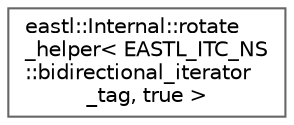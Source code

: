 digraph "类继承关系图"
{
 // LATEX_PDF_SIZE
  bgcolor="transparent";
  edge [fontname=Helvetica,fontsize=10,labelfontname=Helvetica,labelfontsize=10];
  node [fontname=Helvetica,fontsize=10,shape=box,height=0.2,width=0.4];
  rankdir="LR";
  Node0 [id="Node000000",label="eastl::Internal::rotate\l_helper\< EASTL_ITC_NS\l::bidirectional_iterator\l_tag, true \>",height=0.2,width=0.4,color="grey40", fillcolor="white", style="filled",URL="$structeastl_1_1_internal_1_1rotate__helper_3_01_e_a_s_t_l___i_t_c___n_s_1_1bidirectional__iterator__tag_00_01true_01_4.html",tooltip=" "];
}

